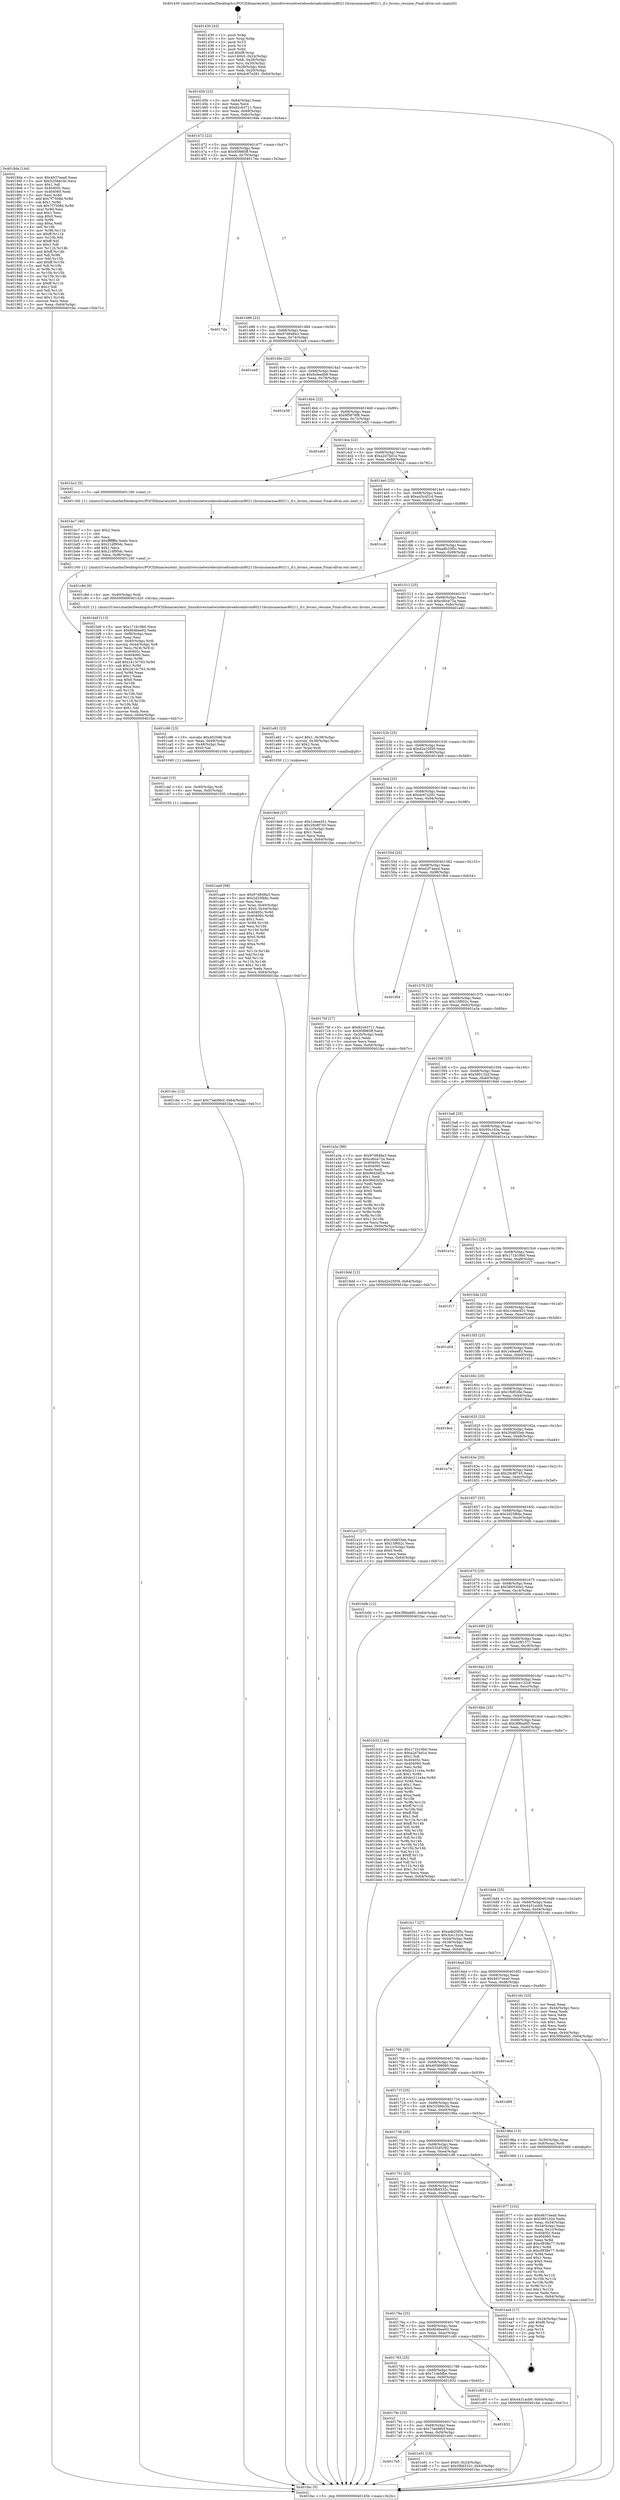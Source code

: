 digraph "0x401430" {
  label = "0x401430 (/mnt/c/Users/mathe/Desktop/tcc/POCII/binaries/extr_linuxdriversnetwirelessbroadcombrcm80211brcmsmacmac80211_if.c_brcms_resume_Final-ollvm.out::main(0))"
  labelloc = "t"
  node[shape=record]

  Entry [label="",width=0.3,height=0.3,shape=circle,fillcolor=black,style=filled]
  "0x40145b" [label="{
     0x40145b [23]\l
     | [instrs]\l
     &nbsp;&nbsp;0x40145b \<+3\>: mov -0x64(%rbp),%eax\l
     &nbsp;&nbsp;0x40145e \<+2\>: mov %eax,%ecx\l
     &nbsp;&nbsp;0x401460 \<+6\>: sub $0x92c63711,%ecx\l
     &nbsp;&nbsp;0x401466 \<+3\>: mov %eax,-0x68(%rbp)\l
     &nbsp;&nbsp;0x401469 \<+3\>: mov %ecx,-0x6c(%rbp)\l
     &nbsp;&nbsp;0x40146c \<+6\>: je 00000000004018da \<main+0x4aa\>\l
  }"]
  "0x4018da" [label="{
     0x4018da [144]\l
     | [instrs]\l
     &nbsp;&nbsp;0x4018da \<+5\>: mov $0x4637eea0,%eax\l
     &nbsp;&nbsp;0x4018df \<+5\>: mov $0x5258dc3b,%ecx\l
     &nbsp;&nbsp;0x4018e4 \<+2\>: mov $0x1,%dl\l
     &nbsp;&nbsp;0x4018e6 \<+7\>: mov 0x40405c,%esi\l
     &nbsp;&nbsp;0x4018ed \<+7\>: mov 0x404060,%edi\l
     &nbsp;&nbsp;0x4018f4 \<+3\>: mov %esi,%r8d\l
     &nbsp;&nbsp;0x4018f7 \<+7\>: add $0x7f7508d,%r8d\l
     &nbsp;&nbsp;0x4018fe \<+4\>: sub $0x1,%r8d\l
     &nbsp;&nbsp;0x401902 \<+7\>: sub $0x7f7508d,%r8d\l
     &nbsp;&nbsp;0x401909 \<+4\>: imul %r8d,%esi\l
     &nbsp;&nbsp;0x40190d \<+3\>: and $0x1,%esi\l
     &nbsp;&nbsp;0x401910 \<+3\>: cmp $0x0,%esi\l
     &nbsp;&nbsp;0x401913 \<+4\>: sete %r9b\l
     &nbsp;&nbsp;0x401917 \<+3\>: cmp $0xa,%edi\l
     &nbsp;&nbsp;0x40191a \<+4\>: setl %r10b\l
     &nbsp;&nbsp;0x40191e \<+3\>: mov %r9b,%r11b\l
     &nbsp;&nbsp;0x401921 \<+4\>: xor $0xff,%r11b\l
     &nbsp;&nbsp;0x401925 \<+3\>: mov %r10b,%bl\l
     &nbsp;&nbsp;0x401928 \<+3\>: xor $0xff,%bl\l
     &nbsp;&nbsp;0x40192b \<+3\>: xor $0x1,%dl\l
     &nbsp;&nbsp;0x40192e \<+3\>: mov %r11b,%r14b\l
     &nbsp;&nbsp;0x401931 \<+4\>: and $0xff,%r14b\l
     &nbsp;&nbsp;0x401935 \<+3\>: and %dl,%r9b\l
     &nbsp;&nbsp;0x401938 \<+3\>: mov %bl,%r15b\l
     &nbsp;&nbsp;0x40193b \<+4\>: and $0xff,%r15b\l
     &nbsp;&nbsp;0x40193f \<+3\>: and %dl,%r10b\l
     &nbsp;&nbsp;0x401942 \<+3\>: or %r9b,%r14b\l
     &nbsp;&nbsp;0x401945 \<+3\>: or %r10b,%r15b\l
     &nbsp;&nbsp;0x401948 \<+3\>: xor %r15b,%r14b\l
     &nbsp;&nbsp;0x40194b \<+3\>: or %bl,%r11b\l
     &nbsp;&nbsp;0x40194e \<+4\>: xor $0xff,%r11b\l
     &nbsp;&nbsp;0x401952 \<+3\>: or $0x1,%dl\l
     &nbsp;&nbsp;0x401955 \<+3\>: and %dl,%r11b\l
     &nbsp;&nbsp;0x401958 \<+3\>: or %r11b,%r14b\l
     &nbsp;&nbsp;0x40195b \<+4\>: test $0x1,%r14b\l
     &nbsp;&nbsp;0x40195f \<+3\>: cmovne %ecx,%eax\l
     &nbsp;&nbsp;0x401962 \<+3\>: mov %eax,-0x64(%rbp)\l
     &nbsp;&nbsp;0x401965 \<+5\>: jmp 0000000000401fac \<main+0xb7c\>\l
  }"]
  "0x401472" [label="{
     0x401472 [22]\l
     | [instrs]\l
     &nbsp;&nbsp;0x401472 \<+5\>: jmp 0000000000401477 \<main+0x47\>\l
     &nbsp;&nbsp;0x401477 \<+3\>: mov -0x68(%rbp),%eax\l
     &nbsp;&nbsp;0x40147a \<+5\>: sub $0x95f985ff,%eax\l
     &nbsp;&nbsp;0x40147f \<+3\>: mov %eax,-0x70(%rbp)\l
     &nbsp;&nbsp;0x401482 \<+6\>: je 00000000004017da \<main+0x3aa\>\l
  }"]
  Exit [label="",width=0.3,height=0.3,shape=circle,fillcolor=black,style=filled,peripheries=2]
  "0x4017da" [label="{
     0x4017da\l
  }", style=dashed]
  "0x401488" [label="{
     0x401488 [22]\l
     | [instrs]\l
     &nbsp;&nbsp;0x401488 \<+5\>: jmp 000000000040148d \<main+0x5d\>\l
     &nbsp;&nbsp;0x40148d \<+3\>: mov -0x68(%rbp),%eax\l
     &nbsp;&nbsp;0x401490 \<+5\>: sub $0x97d848a3,%eax\l
     &nbsp;&nbsp;0x401495 \<+3\>: mov %eax,-0x74(%rbp)\l
     &nbsp;&nbsp;0x401498 \<+6\>: je 0000000000401ee9 \<main+0xab9\>\l
  }"]
  "0x4017b5" [label="{
     0x4017b5\l
  }", style=dashed]
  "0x401ee9" [label="{
     0x401ee9\l
  }", style=dashed]
  "0x40149e" [label="{
     0x40149e [22]\l
     | [instrs]\l
     &nbsp;&nbsp;0x40149e \<+5\>: jmp 00000000004014a3 \<main+0x73\>\l
     &nbsp;&nbsp;0x4014a3 \<+3\>: mov -0x68(%rbp),%eax\l
     &nbsp;&nbsp;0x4014a6 \<+5\>: sub $0x9cfeed68,%eax\l
     &nbsp;&nbsp;0x4014ab \<+3\>: mov %eax,-0x78(%rbp)\l
     &nbsp;&nbsp;0x4014ae \<+6\>: je 0000000000401e39 \<main+0xa09\>\l
  }"]
  "0x401e91" [label="{
     0x401e91 [19]\l
     | [instrs]\l
     &nbsp;&nbsp;0x401e91 \<+7\>: movl $0x0,-0x24(%rbp)\l
     &nbsp;&nbsp;0x401e98 \<+7\>: movl $0x5fb6532c,-0x64(%rbp)\l
     &nbsp;&nbsp;0x401e9f \<+5\>: jmp 0000000000401fac \<main+0xb7c\>\l
  }"]
  "0x401e39" [label="{
     0x401e39\l
  }", style=dashed]
  "0x4014b4" [label="{
     0x4014b4 [22]\l
     | [instrs]\l
     &nbsp;&nbsp;0x4014b4 \<+5\>: jmp 00000000004014b9 \<main+0x89\>\l
     &nbsp;&nbsp;0x4014b9 \<+3\>: mov -0x68(%rbp),%eax\l
     &nbsp;&nbsp;0x4014bc \<+5\>: sub $0x9f5876f8,%eax\l
     &nbsp;&nbsp;0x4014c1 \<+3\>: mov %eax,-0x7c(%rbp)\l
     &nbsp;&nbsp;0x4014c4 \<+6\>: je 0000000000401eb5 \<main+0xa85\>\l
  }"]
  "0x40179c" [label="{
     0x40179c [25]\l
     | [instrs]\l
     &nbsp;&nbsp;0x40179c \<+5\>: jmp 00000000004017a1 \<main+0x371\>\l
     &nbsp;&nbsp;0x4017a1 \<+3\>: mov -0x68(%rbp),%eax\l
     &nbsp;&nbsp;0x4017a4 \<+5\>: sub $0x73ab96cf,%eax\l
     &nbsp;&nbsp;0x4017a9 \<+6\>: mov %eax,-0xf4(%rbp)\l
     &nbsp;&nbsp;0x4017af \<+6\>: je 0000000000401e91 \<main+0xa61\>\l
  }"]
  "0x401eb5" [label="{
     0x401eb5\l
  }", style=dashed]
  "0x4014ca" [label="{
     0x4014ca [22]\l
     | [instrs]\l
     &nbsp;&nbsp;0x4014ca \<+5\>: jmp 00000000004014cf \<main+0x9f\>\l
     &nbsp;&nbsp;0x4014cf \<+3\>: mov -0x68(%rbp),%eax\l
     &nbsp;&nbsp;0x4014d2 \<+5\>: sub $0xa2d7bd1e,%eax\l
     &nbsp;&nbsp;0x4014d7 \<+3\>: mov %eax,-0x80(%rbp)\l
     &nbsp;&nbsp;0x4014da \<+6\>: je 0000000000401bc2 \<main+0x792\>\l
  }"]
  "0x401832" [label="{
     0x401832\l
  }", style=dashed]
  "0x401bc2" [label="{
     0x401bc2 [5]\l
     | [instrs]\l
     &nbsp;&nbsp;0x401bc2 \<+5\>: call 0000000000401160 \<next_i\>\l
     | [calls]\l
     &nbsp;&nbsp;0x401160 \{1\} (/mnt/c/Users/mathe/Desktop/tcc/POCII/binaries/extr_linuxdriversnetwirelessbroadcombrcm80211brcmsmacmac80211_if.c_brcms_resume_Final-ollvm.out::next_i)\l
  }"]
  "0x4014e0" [label="{
     0x4014e0 [25]\l
     | [instrs]\l
     &nbsp;&nbsp;0x4014e0 \<+5\>: jmp 00000000004014e5 \<main+0xb5\>\l
     &nbsp;&nbsp;0x4014e5 \<+3\>: mov -0x68(%rbp),%eax\l
     &nbsp;&nbsp;0x4014e8 \<+5\>: sub $0xa43c451d,%eax\l
     &nbsp;&nbsp;0x4014ed \<+6\>: mov %eax,-0x84(%rbp)\l
     &nbsp;&nbsp;0x4014f3 \<+6\>: je 0000000000401cc8 \<main+0x898\>\l
  }"]
  "0x401cbc" [label="{
     0x401cbc [12]\l
     | [instrs]\l
     &nbsp;&nbsp;0x401cbc \<+7\>: movl $0x73ab96cf,-0x64(%rbp)\l
     &nbsp;&nbsp;0x401cc3 \<+5\>: jmp 0000000000401fac \<main+0xb7c\>\l
  }"]
  "0x401cc8" [label="{
     0x401cc8\l
  }", style=dashed]
  "0x4014f9" [label="{
     0x4014f9 [25]\l
     | [instrs]\l
     &nbsp;&nbsp;0x4014f9 \<+5\>: jmp 00000000004014fe \<main+0xce\>\l
     &nbsp;&nbsp;0x4014fe \<+3\>: mov -0x68(%rbp),%eax\l
     &nbsp;&nbsp;0x401501 \<+5\>: sub $0xadb20f5c,%eax\l
     &nbsp;&nbsp;0x401506 \<+6\>: mov %eax,-0x88(%rbp)\l
     &nbsp;&nbsp;0x40150c \<+6\>: je 0000000000401c8d \<main+0x85d\>\l
  }"]
  "0x401cad" [label="{
     0x401cad [15]\l
     | [instrs]\l
     &nbsp;&nbsp;0x401cad \<+4\>: mov -0x40(%rbp),%rdi\l
     &nbsp;&nbsp;0x401cb1 \<+6\>: mov %eax,-0xfc(%rbp)\l
     &nbsp;&nbsp;0x401cb7 \<+5\>: call 0000000000401030 \<free@plt\>\l
     | [calls]\l
     &nbsp;&nbsp;0x401030 \{1\} (unknown)\l
  }"]
  "0x401c8d" [label="{
     0x401c8d [9]\l
     | [instrs]\l
     &nbsp;&nbsp;0x401c8d \<+4\>: mov -0x40(%rbp),%rdi\l
     &nbsp;&nbsp;0x401c91 \<+5\>: call 0000000000401420 \<brcms_resume\>\l
     | [calls]\l
     &nbsp;&nbsp;0x401420 \{1\} (/mnt/c/Users/mathe/Desktop/tcc/POCII/binaries/extr_linuxdriversnetwirelessbroadcombrcm80211brcmsmacmac80211_if.c_brcms_resume_Final-ollvm.out::brcms_resume)\l
  }"]
  "0x401512" [label="{
     0x401512 [25]\l
     | [instrs]\l
     &nbsp;&nbsp;0x401512 \<+5\>: jmp 0000000000401517 \<main+0xe7\>\l
     &nbsp;&nbsp;0x401517 \<+3\>: mov -0x68(%rbp),%eax\l
     &nbsp;&nbsp;0x40151a \<+5\>: sub $0xcd0ce72a,%eax\l
     &nbsp;&nbsp;0x40151f \<+6\>: mov %eax,-0x8c(%rbp)\l
     &nbsp;&nbsp;0x401525 \<+6\>: je 0000000000401a92 \<main+0x662\>\l
  }"]
  "0x401c96" [label="{
     0x401c96 [23]\l
     | [instrs]\l
     &nbsp;&nbsp;0x401c96 \<+10\>: movabs $0x4020d6,%rdi\l
     &nbsp;&nbsp;0x401ca0 \<+3\>: mov %eax,-0x48(%rbp)\l
     &nbsp;&nbsp;0x401ca3 \<+3\>: mov -0x48(%rbp),%esi\l
     &nbsp;&nbsp;0x401ca6 \<+2\>: mov $0x0,%al\l
     &nbsp;&nbsp;0x401ca8 \<+5\>: call 0000000000401040 \<printf@plt\>\l
     | [calls]\l
     &nbsp;&nbsp;0x401040 \{1\} (unknown)\l
  }"]
  "0x401a92" [label="{
     0x401a92 [23]\l
     | [instrs]\l
     &nbsp;&nbsp;0x401a92 \<+7\>: movl $0x1,-0x38(%rbp)\l
     &nbsp;&nbsp;0x401a99 \<+4\>: movslq -0x38(%rbp),%rax\l
     &nbsp;&nbsp;0x401a9d \<+4\>: shl $0x2,%rax\l
     &nbsp;&nbsp;0x401aa1 \<+3\>: mov %rax,%rdi\l
     &nbsp;&nbsp;0x401aa4 \<+5\>: call 0000000000401050 \<malloc@plt\>\l
     | [calls]\l
     &nbsp;&nbsp;0x401050 \{1\} (unknown)\l
  }"]
  "0x40152b" [label="{
     0x40152b [25]\l
     | [instrs]\l
     &nbsp;&nbsp;0x40152b \<+5\>: jmp 0000000000401530 \<main+0x100\>\l
     &nbsp;&nbsp;0x401530 \<+3\>: mov -0x68(%rbp),%eax\l
     &nbsp;&nbsp;0x401533 \<+5\>: sub $0xd2e25f39,%eax\l
     &nbsp;&nbsp;0x401538 \<+6\>: mov %eax,-0x90(%rbp)\l
     &nbsp;&nbsp;0x40153e \<+6\>: je 00000000004019e9 \<main+0x5b9\>\l
  }"]
  "0x401783" [label="{
     0x401783 [25]\l
     | [instrs]\l
     &nbsp;&nbsp;0x401783 \<+5\>: jmp 0000000000401788 \<main+0x358\>\l
     &nbsp;&nbsp;0x401788 \<+3\>: mov -0x68(%rbp),%eax\l
     &nbsp;&nbsp;0x40178b \<+5\>: sub $0x71debfbe,%eax\l
     &nbsp;&nbsp;0x401790 \<+6\>: mov %eax,-0xf0(%rbp)\l
     &nbsp;&nbsp;0x401796 \<+6\>: je 0000000000401832 \<main+0x402\>\l
  }"]
  "0x4019e9" [label="{
     0x4019e9 [27]\l
     | [instrs]\l
     &nbsp;&nbsp;0x4019e9 \<+5\>: mov $0x1cbee451,%eax\l
     &nbsp;&nbsp;0x4019ee \<+5\>: mov $0x29c8f745,%ecx\l
     &nbsp;&nbsp;0x4019f3 \<+3\>: mov -0x1c(%rbp),%edx\l
     &nbsp;&nbsp;0x4019f6 \<+3\>: cmp $0x1,%edx\l
     &nbsp;&nbsp;0x4019f9 \<+3\>: cmovl %ecx,%eax\l
     &nbsp;&nbsp;0x4019fc \<+3\>: mov %eax,-0x64(%rbp)\l
     &nbsp;&nbsp;0x4019ff \<+5\>: jmp 0000000000401fac \<main+0xb7c\>\l
  }"]
  "0x401544" [label="{
     0x401544 [25]\l
     | [instrs]\l
     &nbsp;&nbsp;0x401544 \<+5\>: jmp 0000000000401549 \<main+0x119\>\l
     &nbsp;&nbsp;0x401549 \<+3\>: mov -0x68(%rbp),%eax\l
     &nbsp;&nbsp;0x40154c \<+5\>: sub $0xdc67a281,%eax\l
     &nbsp;&nbsp;0x401551 \<+6\>: mov %eax,-0x94(%rbp)\l
     &nbsp;&nbsp;0x401557 \<+6\>: je 00000000004017bf \<main+0x38f\>\l
  }"]
  "0x401c60" [label="{
     0x401c60 [12]\l
     | [instrs]\l
     &nbsp;&nbsp;0x401c60 \<+7\>: movl $0x4431acb9,-0x64(%rbp)\l
     &nbsp;&nbsp;0x401c67 \<+5\>: jmp 0000000000401fac \<main+0xb7c\>\l
  }"]
  "0x4017bf" [label="{
     0x4017bf [27]\l
     | [instrs]\l
     &nbsp;&nbsp;0x4017bf \<+5\>: mov $0x92c63711,%eax\l
     &nbsp;&nbsp;0x4017c4 \<+5\>: mov $0x95f985ff,%ecx\l
     &nbsp;&nbsp;0x4017c9 \<+3\>: mov -0x20(%rbp),%edx\l
     &nbsp;&nbsp;0x4017cc \<+3\>: cmp $0x2,%edx\l
     &nbsp;&nbsp;0x4017cf \<+3\>: cmovne %ecx,%eax\l
     &nbsp;&nbsp;0x4017d2 \<+3\>: mov %eax,-0x64(%rbp)\l
     &nbsp;&nbsp;0x4017d5 \<+5\>: jmp 0000000000401fac \<main+0xb7c\>\l
  }"]
  "0x40155d" [label="{
     0x40155d [25]\l
     | [instrs]\l
     &nbsp;&nbsp;0x40155d \<+5\>: jmp 0000000000401562 \<main+0x132\>\l
     &nbsp;&nbsp;0x401562 \<+3\>: mov -0x68(%rbp),%eax\l
     &nbsp;&nbsp;0x401565 \<+5\>: sub $0xe2f74aed,%eax\l
     &nbsp;&nbsp;0x40156a \<+6\>: mov %eax,-0x98(%rbp)\l
     &nbsp;&nbsp;0x401570 \<+6\>: je 0000000000401f64 \<main+0xb34\>\l
  }"]
  "0x401fac" [label="{
     0x401fac [5]\l
     | [instrs]\l
     &nbsp;&nbsp;0x401fac \<+5\>: jmp 000000000040145b \<main+0x2b\>\l
  }"]
  "0x401430" [label="{
     0x401430 [43]\l
     | [instrs]\l
     &nbsp;&nbsp;0x401430 \<+1\>: push %rbp\l
     &nbsp;&nbsp;0x401431 \<+3\>: mov %rsp,%rbp\l
     &nbsp;&nbsp;0x401434 \<+2\>: push %r15\l
     &nbsp;&nbsp;0x401436 \<+2\>: push %r14\l
     &nbsp;&nbsp;0x401438 \<+1\>: push %rbx\l
     &nbsp;&nbsp;0x401439 \<+7\>: sub $0xf8,%rsp\l
     &nbsp;&nbsp;0x401440 \<+7\>: movl $0x0,-0x24(%rbp)\l
     &nbsp;&nbsp;0x401447 \<+3\>: mov %edi,-0x28(%rbp)\l
     &nbsp;&nbsp;0x40144a \<+4\>: mov %rsi,-0x30(%rbp)\l
     &nbsp;&nbsp;0x40144e \<+3\>: mov -0x28(%rbp),%edi\l
     &nbsp;&nbsp;0x401451 \<+3\>: mov %edi,-0x20(%rbp)\l
     &nbsp;&nbsp;0x401454 \<+7\>: movl $0xdc67a281,-0x64(%rbp)\l
  }"]
  "0x40176a" [label="{
     0x40176a [25]\l
     | [instrs]\l
     &nbsp;&nbsp;0x40176a \<+5\>: jmp 000000000040176f \<main+0x33f\>\l
     &nbsp;&nbsp;0x40176f \<+3\>: mov -0x68(%rbp),%eax\l
     &nbsp;&nbsp;0x401772 \<+5\>: sub $0x6b4bee02,%eax\l
     &nbsp;&nbsp;0x401777 \<+6\>: mov %eax,-0xec(%rbp)\l
     &nbsp;&nbsp;0x40177d \<+6\>: je 0000000000401c60 \<main+0x830\>\l
  }"]
  "0x401f64" [label="{
     0x401f64\l
  }", style=dashed]
  "0x401576" [label="{
     0x401576 [25]\l
     | [instrs]\l
     &nbsp;&nbsp;0x401576 \<+5\>: jmp 000000000040157b \<main+0x14b\>\l
     &nbsp;&nbsp;0x40157b \<+3\>: mov -0x68(%rbp),%eax\l
     &nbsp;&nbsp;0x40157e \<+5\>: sub $0x15f602c,%eax\l
     &nbsp;&nbsp;0x401583 \<+6\>: mov %eax,-0x9c(%rbp)\l
     &nbsp;&nbsp;0x401589 \<+6\>: je 0000000000401a3a \<main+0x60a\>\l
  }"]
  "0x401ea4" [label="{
     0x401ea4 [17]\l
     | [instrs]\l
     &nbsp;&nbsp;0x401ea4 \<+3\>: mov -0x24(%rbp),%eax\l
     &nbsp;&nbsp;0x401ea7 \<+7\>: add $0xf8,%rsp\l
     &nbsp;&nbsp;0x401eae \<+1\>: pop %rbx\l
     &nbsp;&nbsp;0x401eaf \<+2\>: pop %r14\l
     &nbsp;&nbsp;0x401eb1 \<+2\>: pop %r15\l
     &nbsp;&nbsp;0x401eb3 \<+1\>: pop %rbp\l
     &nbsp;&nbsp;0x401eb4 \<+1\>: ret\l
  }"]
  "0x401a3a" [label="{
     0x401a3a [88]\l
     | [instrs]\l
     &nbsp;&nbsp;0x401a3a \<+5\>: mov $0x97d848a3,%eax\l
     &nbsp;&nbsp;0x401a3f \<+5\>: mov $0xcd0ce72a,%ecx\l
     &nbsp;&nbsp;0x401a44 \<+7\>: mov 0x40405c,%edx\l
     &nbsp;&nbsp;0x401a4b \<+7\>: mov 0x404060,%esi\l
     &nbsp;&nbsp;0x401a52 \<+2\>: mov %edx,%edi\l
     &nbsp;&nbsp;0x401a54 \<+6\>: add $0x96d2bf2b,%edi\l
     &nbsp;&nbsp;0x401a5a \<+3\>: sub $0x1,%edi\l
     &nbsp;&nbsp;0x401a5d \<+6\>: sub $0x96d2bf2b,%edi\l
     &nbsp;&nbsp;0x401a63 \<+3\>: imul %edi,%edx\l
     &nbsp;&nbsp;0x401a66 \<+3\>: and $0x1,%edx\l
     &nbsp;&nbsp;0x401a69 \<+3\>: cmp $0x0,%edx\l
     &nbsp;&nbsp;0x401a6c \<+4\>: sete %r8b\l
     &nbsp;&nbsp;0x401a70 \<+3\>: cmp $0xa,%esi\l
     &nbsp;&nbsp;0x401a73 \<+4\>: setl %r9b\l
     &nbsp;&nbsp;0x401a77 \<+3\>: mov %r8b,%r10b\l
     &nbsp;&nbsp;0x401a7a \<+3\>: and %r9b,%r10b\l
     &nbsp;&nbsp;0x401a7d \<+3\>: xor %r9b,%r8b\l
     &nbsp;&nbsp;0x401a80 \<+3\>: or %r8b,%r10b\l
     &nbsp;&nbsp;0x401a83 \<+4\>: test $0x1,%r10b\l
     &nbsp;&nbsp;0x401a87 \<+3\>: cmovne %ecx,%eax\l
     &nbsp;&nbsp;0x401a8a \<+3\>: mov %eax,-0x64(%rbp)\l
     &nbsp;&nbsp;0x401a8d \<+5\>: jmp 0000000000401fac \<main+0xb7c\>\l
  }"]
  "0x40158f" [label="{
     0x40158f [25]\l
     | [instrs]\l
     &nbsp;&nbsp;0x40158f \<+5\>: jmp 0000000000401594 \<main+0x164\>\l
     &nbsp;&nbsp;0x401594 \<+3\>: mov -0x68(%rbp),%eax\l
     &nbsp;&nbsp;0x401597 \<+5\>: sub $0x380132d,%eax\l
     &nbsp;&nbsp;0x40159c \<+6\>: mov %eax,-0xa0(%rbp)\l
     &nbsp;&nbsp;0x4015a2 \<+6\>: je 00000000004019dd \<main+0x5ad\>\l
  }"]
  "0x401751" [label="{
     0x401751 [25]\l
     | [instrs]\l
     &nbsp;&nbsp;0x401751 \<+5\>: jmp 0000000000401756 \<main+0x326\>\l
     &nbsp;&nbsp;0x401756 \<+3\>: mov -0x68(%rbp),%eax\l
     &nbsp;&nbsp;0x401759 \<+5\>: sub $0x5fb6532c,%eax\l
     &nbsp;&nbsp;0x40175e \<+6\>: mov %eax,-0xe8(%rbp)\l
     &nbsp;&nbsp;0x401764 \<+6\>: je 0000000000401ea4 \<main+0xa74\>\l
  }"]
  "0x4019dd" [label="{
     0x4019dd [12]\l
     | [instrs]\l
     &nbsp;&nbsp;0x4019dd \<+7\>: movl $0xd2e25f39,-0x64(%rbp)\l
     &nbsp;&nbsp;0x4019e4 \<+5\>: jmp 0000000000401fac \<main+0xb7c\>\l
  }"]
  "0x4015a8" [label="{
     0x4015a8 [25]\l
     | [instrs]\l
     &nbsp;&nbsp;0x4015a8 \<+5\>: jmp 00000000004015ad \<main+0x17d\>\l
     &nbsp;&nbsp;0x4015ad \<+3\>: mov -0x68(%rbp),%eax\l
     &nbsp;&nbsp;0x4015b0 \<+5\>: sub $0x95e183a,%eax\l
     &nbsp;&nbsp;0x4015b5 \<+6\>: mov %eax,-0xa4(%rbp)\l
     &nbsp;&nbsp;0x4015bb \<+6\>: je 0000000000401e1a \<main+0x9ea\>\l
  }"]
  "0x401cf6" [label="{
     0x401cf6\l
  }", style=dashed]
  "0x401e1a" [label="{
     0x401e1a\l
  }", style=dashed]
  "0x4015c1" [label="{
     0x4015c1 [25]\l
     | [instrs]\l
     &nbsp;&nbsp;0x4015c1 \<+5\>: jmp 00000000004015c6 \<main+0x196\>\l
     &nbsp;&nbsp;0x4015c6 \<+3\>: mov -0x68(%rbp),%eax\l
     &nbsp;&nbsp;0x4015c9 \<+5\>: sub $0x171b19b0,%eax\l
     &nbsp;&nbsp;0x4015ce \<+6\>: mov %eax,-0xa8(%rbp)\l
     &nbsp;&nbsp;0x4015d4 \<+6\>: je 0000000000401f17 \<main+0xae7\>\l
  }"]
  "0x401bef" [label="{
     0x401bef [113]\l
     | [instrs]\l
     &nbsp;&nbsp;0x401bef \<+5\>: mov $0x171b19b0,%ecx\l
     &nbsp;&nbsp;0x401bf4 \<+5\>: mov $0x6b4bee02,%edx\l
     &nbsp;&nbsp;0x401bf9 \<+6\>: mov -0xf8(%rbp),%esi\l
     &nbsp;&nbsp;0x401bff \<+3\>: imul %eax,%esi\l
     &nbsp;&nbsp;0x401c02 \<+4\>: mov -0x40(%rbp),%rdi\l
     &nbsp;&nbsp;0x401c06 \<+4\>: movslq -0x44(%rbp),%r8\l
     &nbsp;&nbsp;0x401c0a \<+4\>: mov %esi,(%rdi,%r8,4)\l
     &nbsp;&nbsp;0x401c0e \<+7\>: mov 0x40405c,%eax\l
     &nbsp;&nbsp;0x401c15 \<+7\>: mov 0x404060,%esi\l
     &nbsp;&nbsp;0x401c1c \<+3\>: mov %eax,%r9d\l
     &nbsp;&nbsp;0x401c1f \<+7\>: add $0x2413c763,%r9d\l
     &nbsp;&nbsp;0x401c26 \<+4\>: sub $0x1,%r9d\l
     &nbsp;&nbsp;0x401c2a \<+7\>: sub $0x2413c763,%r9d\l
     &nbsp;&nbsp;0x401c31 \<+4\>: imul %r9d,%eax\l
     &nbsp;&nbsp;0x401c35 \<+3\>: and $0x1,%eax\l
     &nbsp;&nbsp;0x401c38 \<+3\>: cmp $0x0,%eax\l
     &nbsp;&nbsp;0x401c3b \<+4\>: sete %r10b\l
     &nbsp;&nbsp;0x401c3f \<+3\>: cmp $0xa,%esi\l
     &nbsp;&nbsp;0x401c42 \<+4\>: setl %r11b\l
     &nbsp;&nbsp;0x401c46 \<+3\>: mov %r10b,%bl\l
     &nbsp;&nbsp;0x401c49 \<+3\>: and %r11b,%bl\l
     &nbsp;&nbsp;0x401c4c \<+3\>: xor %r11b,%r10b\l
     &nbsp;&nbsp;0x401c4f \<+3\>: or %r10b,%bl\l
     &nbsp;&nbsp;0x401c52 \<+3\>: test $0x1,%bl\l
     &nbsp;&nbsp;0x401c55 \<+3\>: cmovne %edx,%ecx\l
     &nbsp;&nbsp;0x401c58 \<+3\>: mov %ecx,-0x64(%rbp)\l
     &nbsp;&nbsp;0x401c5b \<+5\>: jmp 0000000000401fac \<main+0xb7c\>\l
  }"]
  "0x401f17" [label="{
     0x401f17\l
  }", style=dashed]
  "0x4015da" [label="{
     0x4015da [25]\l
     | [instrs]\l
     &nbsp;&nbsp;0x4015da \<+5\>: jmp 00000000004015df \<main+0x1af\>\l
     &nbsp;&nbsp;0x4015df \<+3\>: mov -0x68(%rbp),%eax\l
     &nbsp;&nbsp;0x4015e2 \<+5\>: sub $0x1cbee451,%eax\l
     &nbsp;&nbsp;0x4015e7 \<+6\>: mov %eax,-0xac(%rbp)\l
     &nbsp;&nbsp;0x4015ed \<+6\>: je 0000000000401a04 \<main+0x5d4\>\l
  }"]
  "0x401bc7" [label="{
     0x401bc7 [40]\l
     | [instrs]\l
     &nbsp;&nbsp;0x401bc7 \<+5\>: mov $0x2,%ecx\l
     &nbsp;&nbsp;0x401bcc \<+1\>: cltd\l
     &nbsp;&nbsp;0x401bcd \<+2\>: idiv %ecx\l
     &nbsp;&nbsp;0x401bcf \<+6\>: imul $0xfffffffe,%edx,%ecx\l
     &nbsp;&nbsp;0x401bd5 \<+6\>: sub $0x21df95dc,%ecx\l
     &nbsp;&nbsp;0x401bdb \<+3\>: add $0x1,%ecx\l
     &nbsp;&nbsp;0x401bde \<+6\>: add $0x21df95dc,%ecx\l
     &nbsp;&nbsp;0x401be4 \<+6\>: mov %ecx,-0xf8(%rbp)\l
     &nbsp;&nbsp;0x401bea \<+5\>: call 0000000000401160 \<next_i\>\l
     | [calls]\l
     &nbsp;&nbsp;0x401160 \{1\} (/mnt/c/Users/mathe/Desktop/tcc/POCII/binaries/extr_linuxdriversnetwirelessbroadcombrcm80211brcmsmacmac80211_if.c_brcms_resume_Final-ollvm.out::next_i)\l
  }"]
  "0x401a04" [label="{
     0x401a04\l
  }", style=dashed]
  "0x4015f3" [label="{
     0x4015f3 [25]\l
     | [instrs]\l
     &nbsp;&nbsp;0x4015f3 \<+5\>: jmp 00000000004015f8 \<main+0x1c8\>\l
     &nbsp;&nbsp;0x4015f8 \<+3\>: mov -0x68(%rbp),%eax\l
     &nbsp;&nbsp;0x4015fb \<+5\>: sub $0x1efeae83,%eax\l
     &nbsp;&nbsp;0x401600 \<+6\>: mov %eax,-0xb0(%rbp)\l
     &nbsp;&nbsp;0x401606 \<+6\>: je 0000000000401d11 \<main+0x8e1\>\l
  }"]
  "0x401aa9" [label="{
     0x401aa9 [98]\l
     | [instrs]\l
     &nbsp;&nbsp;0x401aa9 \<+5\>: mov $0x97d848a3,%ecx\l
     &nbsp;&nbsp;0x401aae \<+5\>: mov $0x2d25fbbc,%edx\l
     &nbsp;&nbsp;0x401ab3 \<+2\>: xor %esi,%esi\l
     &nbsp;&nbsp;0x401ab5 \<+4\>: mov %rax,-0x40(%rbp)\l
     &nbsp;&nbsp;0x401ab9 \<+7\>: movl $0x0,-0x44(%rbp)\l
     &nbsp;&nbsp;0x401ac0 \<+8\>: mov 0x40405c,%r8d\l
     &nbsp;&nbsp;0x401ac8 \<+8\>: mov 0x404060,%r9d\l
     &nbsp;&nbsp;0x401ad0 \<+3\>: sub $0x1,%esi\l
     &nbsp;&nbsp;0x401ad3 \<+3\>: mov %r8d,%r10d\l
     &nbsp;&nbsp;0x401ad6 \<+3\>: add %esi,%r10d\l
     &nbsp;&nbsp;0x401ad9 \<+4\>: imul %r10d,%r8d\l
     &nbsp;&nbsp;0x401add \<+4\>: and $0x1,%r8d\l
     &nbsp;&nbsp;0x401ae1 \<+4\>: cmp $0x0,%r8d\l
     &nbsp;&nbsp;0x401ae5 \<+4\>: sete %r11b\l
     &nbsp;&nbsp;0x401ae9 \<+4\>: cmp $0xa,%r9d\l
     &nbsp;&nbsp;0x401aed \<+3\>: setl %bl\l
     &nbsp;&nbsp;0x401af0 \<+3\>: mov %r11b,%r14b\l
     &nbsp;&nbsp;0x401af3 \<+3\>: and %bl,%r14b\l
     &nbsp;&nbsp;0x401af6 \<+3\>: xor %bl,%r11b\l
     &nbsp;&nbsp;0x401af9 \<+3\>: or %r11b,%r14b\l
     &nbsp;&nbsp;0x401afc \<+4\>: test $0x1,%r14b\l
     &nbsp;&nbsp;0x401b00 \<+3\>: cmovne %edx,%ecx\l
     &nbsp;&nbsp;0x401b03 \<+3\>: mov %ecx,-0x64(%rbp)\l
     &nbsp;&nbsp;0x401b06 \<+5\>: jmp 0000000000401fac \<main+0xb7c\>\l
  }"]
  "0x401d11" [label="{
     0x401d11\l
  }", style=dashed]
  "0x40160c" [label="{
     0x40160c [25]\l
     | [instrs]\l
     &nbsp;&nbsp;0x40160c \<+5\>: jmp 0000000000401611 \<main+0x1e1\>\l
     &nbsp;&nbsp;0x401611 \<+3\>: mov -0x68(%rbp),%eax\l
     &nbsp;&nbsp;0x401614 \<+5\>: sub $0x1fbf028e,%eax\l
     &nbsp;&nbsp;0x401619 \<+6\>: mov %eax,-0xb4(%rbp)\l
     &nbsp;&nbsp;0x40161f \<+6\>: je 00000000004018ce \<main+0x49e\>\l
  }"]
  "0x401977" [label="{
     0x401977 [102]\l
     | [instrs]\l
     &nbsp;&nbsp;0x401977 \<+5\>: mov $0x4637eea0,%ecx\l
     &nbsp;&nbsp;0x40197c \<+5\>: mov $0x380132d,%edx\l
     &nbsp;&nbsp;0x401981 \<+3\>: mov %eax,-0x34(%rbp)\l
     &nbsp;&nbsp;0x401984 \<+3\>: mov -0x34(%rbp),%eax\l
     &nbsp;&nbsp;0x401987 \<+3\>: mov %eax,-0x1c(%rbp)\l
     &nbsp;&nbsp;0x40198a \<+7\>: mov 0x40405c,%eax\l
     &nbsp;&nbsp;0x401991 \<+7\>: mov 0x404060,%esi\l
     &nbsp;&nbsp;0x401998 \<+3\>: mov %eax,%r8d\l
     &nbsp;&nbsp;0x40199b \<+7\>: add $0xcf938e77,%r8d\l
     &nbsp;&nbsp;0x4019a2 \<+4\>: sub $0x1,%r8d\l
     &nbsp;&nbsp;0x4019a6 \<+7\>: sub $0xcf938e77,%r8d\l
     &nbsp;&nbsp;0x4019ad \<+4\>: imul %r8d,%eax\l
     &nbsp;&nbsp;0x4019b1 \<+3\>: and $0x1,%eax\l
     &nbsp;&nbsp;0x4019b4 \<+3\>: cmp $0x0,%eax\l
     &nbsp;&nbsp;0x4019b7 \<+4\>: sete %r9b\l
     &nbsp;&nbsp;0x4019bb \<+3\>: cmp $0xa,%esi\l
     &nbsp;&nbsp;0x4019be \<+4\>: setl %r10b\l
     &nbsp;&nbsp;0x4019c2 \<+3\>: mov %r9b,%r11b\l
     &nbsp;&nbsp;0x4019c5 \<+3\>: and %r10b,%r11b\l
     &nbsp;&nbsp;0x4019c8 \<+3\>: xor %r10b,%r9b\l
     &nbsp;&nbsp;0x4019cb \<+3\>: or %r9b,%r11b\l
     &nbsp;&nbsp;0x4019ce \<+4\>: test $0x1,%r11b\l
     &nbsp;&nbsp;0x4019d2 \<+3\>: cmovne %edx,%ecx\l
     &nbsp;&nbsp;0x4019d5 \<+3\>: mov %ecx,-0x64(%rbp)\l
     &nbsp;&nbsp;0x4019d8 \<+5\>: jmp 0000000000401fac \<main+0xb7c\>\l
  }"]
  "0x4018ce" [label="{
     0x4018ce\l
  }", style=dashed]
  "0x401625" [label="{
     0x401625 [25]\l
     | [instrs]\l
     &nbsp;&nbsp;0x401625 \<+5\>: jmp 000000000040162a \<main+0x1fa\>\l
     &nbsp;&nbsp;0x40162a \<+3\>: mov -0x68(%rbp),%eax\l
     &nbsp;&nbsp;0x40162d \<+5\>: sub $0x20d655eb,%eax\l
     &nbsp;&nbsp;0x401632 \<+6\>: mov %eax,-0xb8(%rbp)\l
     &nbsp;&nbsp;0x401638 \<+6\>: je 0000000000401e74 \<main+0xa44\>\l
  }"]
  "0x401738" [label="{
     0x401738 [25]\l
     | [instrs]\l
     &nbsp;&nbsp;0x401738 \<+5\>: jmp 000000000040173d \<main+0x30d\>\l
     &nbsp;&nbsp;0x40173d \<+3\>: mov -0x68(%rbp),%eax\l
     &nbsp;&nbsp;0x401740 \<+5\>: sub $0x532d5392,%eax\l
     &nbsp;&nbsp;0x401745 \<+6\>: mov %eax,-0xe4(%rbp)\l
     &nbsp;&nbsp;0x40174b \<+6\>: je 0000000000401cf6 \<main+0x8c6\>\l
  }"]
  "0x401e74" [label="{
     0x401e74\l
  }", style=dashed]
  "0x40163e" [label="{
     0x40163e [25]\l
     | [instrs]\l
     &nbsp;&nbsp;0x40163e \<+5\>: jmp 0000000000401643 \<main+0x213\>\l
     &nbsp;&nbsp;0x401643 \<+3\>: mov -0x68(%rbp),%eax\l
     &nbsp;&nbsp;0x401646 \<+5\>: sub $0x29c8f745,%eax\l
     &nbsp;&nbsp;0x40164b \<+6\>: mov %eax,-0xbc(%rbp)\l
     &nbsp;&nbsp;0x401651 \<+6\>: je 0000000000401a1f \<main+0x5ef\>\l
  }"]
  "0x40196a" [label="{
     0x40196a [13]\l
     | [instrs]\l
     &nbsp;&nbsp;0x40196a \<+4\>: mov -0x30(%rbp),%rax\l
     &nbsp;&nbsp;0x40196e \<+4\>: mov 0x8(%rax),%rdi\l
     &nbsp;&nbsp;0x401972 \<+5\>: call 0000000000401060 \<atoi@plt\>\l
     | [calls]\l
     &nbsp;&nbsp;0x401060 \{1\} (unknown)\l
  }"]
  "0x401a1f" [label="{
     0x401a1f [27]\l
     | [instrs]\l
     &nbsp;&nbsp;0x401a1f \<+5\>: mov $0x20d655eb,%eax\l
     &nbsp;&nbsp;0x401a24 \<+5\>: mov $0x15f602c,%ecx\l
     &nbsp;&nbsp;0x401a29 \<+3\>: mov -0x1c(%rbp),%edx\l
     &nbsp;&nbsp;0x401a2c \<+3\>: cmp $0x0,%edx\l
     &nbsp;&nbsp;0x401a2f \<+3\>: cmove %ecx,%eax\l
     &nbsp;&nbsp;0x401a32 \<+3\>: mov %eax,-0x64(%rbp)\l
     &nbsp;&nbsp;0x401a35 \<+5\>: jmp 0000000000401fac \<main+0xb7c\>\l
  }"]
  "0x401657" [label="{
     0x401657 [25]\l
     | [instrs]\l
     &nbsp;&nbsp;0x401657 \<+5\>: jmp 000000000040165c \<main+0x22c\>\l
     &nbsp;&nbsp;0x40165c \<+3\>: mov -0x68(%rbp),%eax\l
     &nbsp;&nbsp;0x40165f \<+5\>: sub $0x2d25fbbc,%eax\l
     &nbsp;&nbsp;0x401664 \<+6\>: mov %eax,-0xc0(%rbp)\l
     &nbsp;&nbsp;0x40166a \<+6\>: je 0000000000401b0b \<main+0x6db\>\l
  }"]
  "0x40171f" [label="{
     0x40171f [25]\l
     | [instrs]\l
     &nbsp;&nbsp;0x40171f \<+5\>: jmp 0000000000401724 \<main+0x2f4\>\l
     &nbsp;&nbsp;0x401724 \<+3\>: mov -0x68(%rbp),%eax\l
     &nbsp;&nbsp;0x401727 \<+5\>: sub $0x5258dc3b,%eax\l
     &nbsp;&nbsp;0x40172c \<+6\>: mov %eax,-0xe0(%rbp)\l
     &nbsp;&nbsp;0x401732 \<+6\>: je 000000000040196a \<main+0x53a\>\l
  }"]
  "0x401b0b" [label="{
     0x401b0b [12]\l
     | [instrs]\l
     &nbsp;&nbsp;0x401b0b \<+7\>: movl $0x3f9befd5,-0x64(%rbp)\l
     &nbsp;&nbsp;0x401b12 \<+5\>: jmp 0000000000401fac \<main+0xb7c\>\l
  }"]
  "0x401670" [label="{
     0x401670 [25]\l
     | [instrs]\l
     &nbsp;&nbsp;0x401670 \<+5\>: jmp 0000000000401675 \<main+0x245\>\l
     &nbsp;&nbsp;0x401675 \<+3\>: mov -0x68(%rbp),%eax\l
     &nbsp;&nbsp;0x401678 \<+5\>: sub $0x380550e2,%eax\l
     &nbsp;&nbsp;0x40167d \<+6\>: mov %eax,-0xc4(%rbp)\l
     &nbsp;&nbsp;0x401683 \<+6\>: je 0000000000401e0e \<main+0x9de\>\l
  }"]
  "0x401d69" [label="{
     0x401d69\l
  }", style=dashed]
  "0x401e0e" [label="{
     0x401e0e\l
  }", style=dashed]
  "0x401689" [label="{
     0x401689 [25]\l
     | [instrs]\l
     &nbsp;&nbsp;0x401689 \<+5\>: jmp 000000000040168e \<main+0x25e\>\l
     &nbsp;&nbsp;0x40168e \<+3\>: mov -0x68(%rbp),%eax\l
     &nbsp;&nbsp;0x401691 \<+5\>: sub $0x3c9f1571,%eax\l
     &nbsp;&nbsp;0x401696 \<+6\>: mov %eax,-0xc8(%rbp)\l
     &nbsp;&nbsp;0x40169c \<+6\>: je 0000000000401e80 \<main+0xa50\>\l
  }"]
  "0x401706" [label="{
     0x401706 [25]\l
     | [instrs]\l
     &nbsp;&nbsp;0x401706 \<+5\>: jmp 000000000040170b \<main+0x2db\>\l
     &nbsp;&nbsp;0x40170b \<+3\>: mov -0x68(%rbp),%eax\l
     &nbsp;&nbsp;0x40170e \<+5\>: sub $0x49366660,%eax\l
     &nbsp;&nbsp;0x401713 \<+6\>: mov %eax,-0xdc(%rbp)\l
     &nbsp;&nbsp;0x401719 \<+6\>: je 0000000000401d69 \<main+0x939\>\l
  }"]
  "0x401e80" [label="{
     0x401e80\l
  }", style=dashed]
  "0x4016a2" [label="{
     0x4016a2 [25]\l
     | [instrs]\l
     &nbsp;&nbsp;0x4016a2 \<+5\>: jmp 00000000004016a7 \<main+0x277\>\l
     &nbsp;&nbsp;0x4016a7 \<+3\>: mov -0x68(%rbp),%eax\l
     &nbsp;&nbsp;0x4016aa \<+5\>: sub $0x3ce132c6,%eax\l
     &nbsp;&nbsp;0x4016af \<+6\>: mov %eax,-0xcc(%rbp)\l
     &nbsp;&nbsp;0x4016b5 \<+6\>: je 0000000000401b32 \<main+0x702\>\l
  }"]
  "0x401ecd" [label="{
     0x401ecd\l
  }", style=dashed]
  "0x401b32" [label="{
     0x401b32 [144]\l
     | [instrs]\l
     &nbsp;&nbsp;0x401b32 \<+5\>: mov $0x171b19b0,%eax\l
     &nbsp;&nbsp;0x401b37 \<+5\>: mov $0xa2d7bd1e,%ecx\l
     &nbsp;&nbsp;0x401b3c \<+2\>: mov $0x1,%dl\l
     &nbsp;&nbsp;0x401b3e \<+7\>: mov 0x40405c,%esi\l
     &nbsp;&nbsp;0x401b45 \<+7\>: mov 0x404060,%edi\l
     &nbsp;&nbsp;0x401b4c \<+3\>: mov %esi,%r8d\l
     &nbsp;&nbsp;0x401b4f \<+7\>: sub $0xbc211e4a,%r8d\l
     &nbsp;&nbsp;0x401b56 \<+4\>: sub $0x1,%r8d\l
     &nbsp;&nbsp;0x401b5a \<+7\>: add $0xbc211e4a,%r8d\l
     &nbsp;&nbsp;0x401b61 \<+4\>: imul %r8d,%esi\l
     &nbsp;&nbsp;0x401b65 \<+3\>: and $0x1,%esi\l
     &nbsp;&nbsp;0x401b68 \<+3\>: cmp $0x0,%esi\l
     &nbsp;&nbsp;0x401b6b \<+4\>: sete %r9b\l
     &nbsp;&nbsp;0x401b6f \<+3\>: cmp $0xa,%edi\l
     &nbsp;&nbsp;0x401b72 \<+4\>: setl %r10b\l
     &nbsp;&nbsp;0x401b76 \<+3\>: mov %r9b,%r11b\l
     &nbsp;&nbsp;0x401b79 \<+4\>: xor $0xff,%r11b\l
     &nbsp;&nbsp;0x401b7d \<+3\>: mov %r10b,%bl\l
     &nbsp;&nbsp;0x401b80 \<+3\>: xor $0xff,%bl\l
     &nbsp;&nbsp;0x401b83 \<+3\>: xor $0x1,%dl\l
     &nbsp;&nbsp;0x401b86 \<+3\>: mov %r11b,%r14b\l
     &nbsp;&nbsp;0x401b89 \<+4\>: and $0xff,%r14b\l
     &nbsp;&nbsp;0x401b8d \<+3\>: and %dl,%r9b\l
     &nbsp;&nbsp;0x401b90 \<+3\>: mov %bl,%r15b\l
     &nbsp;&nbsp;0x401b93 \<+4\>: and $0xff,%r15b\l
     &nbsp;&nbsp;0x401b97 \<+3\>: and %dl,%r10b\l
     &nbsp;&nbsp;0x401b9a \<+3\>: or %r9b,%r14b\l
     &nbsp;&nbsp;0x401b9d \<+3\>: or %r10b,%r15b\l
     &nbsp;&nbsp;0x401ba0 \<+3\>: xor %r15b,%r14b\l
     &nbsp;&nbsp;0x401ba3 \<+3\>: or %bl,%r11b\l
     &nbsp;&nbsp;0x401ba6 \<+4\>: xor $0xff,%r11b\l
     &nbsp;&nbsp;0x401baa \<+3\>: or $0x1,%dl\l
     &nbsp;&nbsp;0x401bad \<+3\>: and %dl,%r11b\l
     &nbsp;&nbsp;0x401bb0 \<+3\>: or %r11b,%r14b\l
     &nbsp;&nbsp;0x401bb3 \<+4\>: test $0x1,%r14b\l
     &nbsp;&nbsp;0x401bb7 \<+3\>: cmovne %ecx,%eax\l
     &nbsp;&nbsp;0x401bba \<+3\>: mov %eax,-0x64(%rbp)\l
     &nbsp;&nbsp;0x401bbd \<+5\>: jmp 0000000000401fac \<main+0xb7c\>\l
  }"]
  "0x4016bb" [label="{
     0x4016bb [25]\l
     | [instrs]\l
     &nbsp;&nbsp;0x4016bb \<+5\>: jmp 00000000004016c0 \<main+0x290\>\l
     &nbsp;&nbsp;0x4016c0 \<+3\>: mov -0x68(%rbp),%eax\l
     &nbsp;&nbsp;0x4016c3 \<+5\>: sub $0x3f9befd5,%eax\l
     &nbsp;&nbsp;0x4016c8 \<+6\>: mov %eax,-0xd0(%rbp)\l
     &nbsp;&nbsp;0x4016ce \<+6\>: je 0000000000401b17 \<main+0x6e7\>\l
  }"]
  "0x4016ed" [label="{
     0x4016ed [25]\l
     | [instrs]\l
     &nbsp;&nbsp;0x4016ed \<+5\>: jmp 00000000004016f2 \<main+0x2c2\>\l
     &nbsp;&nbsp;0x4016f2 \<+3\>: mov -0x68(%rbp),%eax\l
     &nbsp;&nbsp;0x4016f5 \<+5\>: sub $0x4637eea0,%eax\l
     &nbsp;&nbsp;0x4016fa \<+6\>: mov %eax,-0xd8(%rbp)\l
     &nbsp;&nbsp;0x401700 \<+6\>: je 0000000000401ecd \<main+0xa9d\>\l
  }"]
  "0x401b17" [label="{
     0x401b17 [27]\l
     | [instrs]\l
     &nbsp;&nbsp;0x401b17 \<+5\>: mov $0xadb20f5c,%eax\l
     &nbsp;&nbsp;0x401b1c \<+5\>: mov $0x3ce132c6,%ecx\l
     &nbsp;&nbsp;0x401b21 \<+3\>: mov -0x44(%rbp),%edx\l
     &nbsp;&nbsp;0x401b24 \<+3\>: cmp -0x38(%rbp),%edx\l
     &nbsp;&nbsp;0x401b27 \<+3\>: cmovl %ecx,%eax\l
     &nbsp;&nbsp;0x401b2a \<+3\>: mov %eax,-0x64(%rbp)\l
     &nbsp;&nbsp;0x401b2d \<+5\>: jmp 0000000000401fac \<main+0xb7c\>\l
  }"]
  "0x4016d4" [label="{
     0x4016d4 [25]\l
     | [instrs]\l
     &nbsp;&nbsp;0x4016d4 \<+5\>: jmp 00000000004016d9 \<main+0x2a9\>\l
     &nbsp;&nbsp;0x4016d9 \<+3\>: mov -0x68(%rbp),%eax\l
     &nbsp;&nbsp;0x4016dc \<+5\>: sub $0x4431acb9,%eax\l
     &nbsp;&nbsp;0x4016e1 \<+6\>: mov %eax,-0xd4(%rbp)\l
     &nbsp;&nbsp;0x4016e7 \<+6\>: je 0000000000401c6c \<main+0x83c\>\l
  }"]
  "0x401c6c" [label="{
     0x401c6c [33]\l
     | [instrs]\l
     &nbsp;&nbsp;0x401c6c \<+2\>: xor %eax,%eax\l
     &nbsp;&nbsp;0x401c6e \<+3\>: mov -0x44(%rbp),%ecx\l
     &nbsp;&nbsp;0x401c71 \<+2\>: mov %eax,%edx\l
     &nbsp;&nbsp;0x401c73 \<+2\>: sub %ecx,%edx\l
     &nbsp;&nbsp;0x401c75 \<+2\>: mov %eax,%ecx\l
     &nbsp;&nbsp;0x401c77 \<+3\>: sub $0x1,%ecx\l
     &nbsp;&nbsp;0x401c7a \<+2\>: add %ecx,%edx\l
     &nbsp;&nbsp;0x401c7c \<+2\>: sub %edx,%eax\l
     &nbsp;&nbsp;0x401c7e \<+3\>: mov %eax,-0x44(%rbp)\l
     &nbsp;&nbsp;0x401c81 \<+7\>: movl $0x3f9befd5,-0x64(%rbp)\l
     &nbsp;&nbsp;0x401c88 \<+5\>: jmp 0000000000401fac \<main+0xb7c\>\l
  }"]
  Entry -> "0x401430" [label=" 1"]
  "0x40145b" -> "0x4018da" [label=" 1"]
  "0x40145b" -> "0x401472" [label=" 17"]
  "0x401ea4" -> Exit [label=" 1"]
  "0x401472" -> "0x4017da" [label=" 0"]
  "0x401472" -> "0x401488" [label=" 17"]
  "0x401e91" -> "0x401fac" [label=" 1"]
  "0x401488" -> "0x401ee9" [label=" 0"]
  "0x401488" -> "0x40149e" [label=" 17"]
  "0x40179c" -> "0x4017b5" [label=" 0"]
  "0x40149e" -> "0x401e39" [label=" 0"]
  "0x40149e" -> "0x4014b4" [label=" 17"]
  "0x40179c" -> "0x401e91" [label=" 1"]
  "0x4014b4" -> "0x401eb5" [label=" 0"]
  "0x4014b4" -> "0x4014ca" [label=" 17"]
  "0x401783" -> "0x40179c" [label=" 1"]
  "0x4014ca" -> "0x401bc2" [label=" 1"]
  "0x4014ca" -> "0x4014e0" [label=" 16"]
  "0x401783" -> "0x401832" [label=" 0"]
  "0x4014e0" -> "0x401cc8" [label=" 0"]
  "0x4014e0" -> "0x4014f9" [label=" 16"]
  "0x401cbc" -> "0x401fac" [label=" 1"]
  "0x4014f9" -> "0x401c8d" [label=" 1"]
  "0x4014f9" -> "0x401512" [label=" 15"]
  "0x401cad" -> "0x401cbc" [label=" 1"]
  "0x401512" -> "0x401a92" [label=" 1"]
  "0x401512" -> "0x40152b" [label=" 14"]
  "0x401c96" -> "0x401cad" [label=" 1"]
  "0x40152b" -> "0x4019e9" [label=" 1"]
  "0x40152b" -> "0x401544" [label=" 13"]
  "0x401c8d" -> "0x401c96" [label=" 1"]
  "0x401544" -> "0x4017bf" [label=" 1"]
  "0x401544" -> "0x40155d" [label=" 12"]
  "0x4017bf" -> "0x401fac" [label=" 1"]
  "0x401430" -> "0x40145b" [label=" 1"]
  "0x401fac" -> "0x40145b" [label=" 17"]
  "0x4018da" -> "0x401fac" [label=" 1"]
  "0x401c6c" -> "0x401fac" [label=" 1"]
  "0x40155d" -> "0x401f64" [label=" 0"]
  "0x40155d" -> "0x401576" [label=" 12"]
  "0x40176a" -> "0x401783" [label=" 1"]
  "0x401576" -> "0x401a3a" [label=" 1"]
  "0x401576" -> "0x40158f" [label=" 11"]
  "0x40176a" -> "0x401c60" [label=" 1"]
  "0x40158f" -> "0x4019dd" [label=" 1"]
  "0x40158f" -> "0x4015a8" [label=" 10"]
  "0x401751" -> "0x40176a" [label=" 2"]
  "0x4015a8" -> "0x401e1a" [label=" 0"]
  "0x4015a8" -> "0x4015c1" [label=" 10"]
  "0x401751" -> "0x401ea4" [label=" 1"]
  "0x4015c1" -> "0x401f17" [label=" 0"]
  "0x4015c1" -> "0x4015da" [label=" 10"]
  "0x401738" -> "0x401751" [label=" 3"]
  "0x4015da" -> "0x401a04" [label=" 0"]
  "0x4015da" -> "0x4015f3" [label=" 10"]
  "0x401738" -> "0x401cf6" [label=" 0"]
  "0x4015f3" -> "0x401d11" [label=" 0"]
  "0x4015f3" -> "0x40160c" [label=" 10"]
  "0x401c60" -> "0x401fac" [label=" 1"]
  "0x40160c" -> "0x4018ce" [label=" 0"]
  "0x40160c" -> "0x401625" [label=" 10"]
  "0x401bef" -> "0x401fac" [label=" 1"]
  "0x401625" -> "0x401e74" [label=" 0"]
  "0x401625" -> "0x40163e" [label=" 10"]
  "0x401bc7" -> "0x401bef" [label=" 1"]
  "0x40163e" -> "0x401a1f" [label=" 1"]
  "0x40163e" -> "0x401657" [label=" 9"]
  "0x401bc2" -> "0x401bc7" [label=" 1"]
  "0x401657" -> "0x401b0b" [label=" 1"]
  "0x401657" -> "0x401670" [label=" 8"]
  "0x401b17" -> "0x401fac" [label=" 2"]
  "0x401670" -> "0x401e0e" [label=" 0"]
  "0x401670" -> "0x401689" [label=" 8"]
  "0x401b0b" -> "0x401fac" [label=" 1"]
  "0x401689" -> "0x401e80" [label=" 0"]
  "0x401689" -> "0x4016a2" [label=" 8"]
  "0x401a92" -> "0x401aa9" [label=" 1"]
  "0x4016a2" -> "0x401b32" [label=" 1"]
  "0x4016a2" -> "0x4016bb" [label=" 7"]
  "0x401a3a" -> "0x401fac" [label=" 1"]
  "0x4016bb" -> "0x401b17" [label=" 2"]
  "0x4016bb" -> "0x4016d4" [label=" 5"]
  "0x4019e9" -> "0x401fac" [label=" 1"]
  "0x4016d4" -> "0x401c6c" [label=" 1"]
  "0x4016d4" -> "0x4016ed" [label=" 4"]
  "0x401a1f" -> "0x401fac" [label=" 1"]
  "0x4016ed" -> "0x401ecd" [label=" 0"]
  "0x4016ed" -> "0x401706" [label=" 4"]
  "0x401aa9" -> "0x401fac" [label=" 1"]
  "0x401706" -> "0x401d69" [label=" 0"]
  "0x401706" -> "0x40171f" [label=" 4"]
  "0x401b32" -> "0x401fac" [label=" 1"]
  "0x40171f" -> "0x40196a" [label=" 1"]
  "0x40171f" -> "0x401738" [label=" 3"]
  "0x40196a" -> "0x401977" [label=" 1"]
  "0x401977" -> "0x401fac" [label=" 1"]
  "0x4019dd" -> "0x401fac" [label=" 1"]
}
